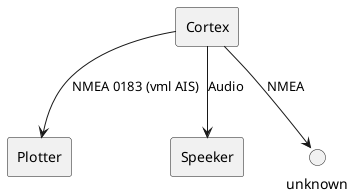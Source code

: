 @startuml cortex
skinparam componentStyle rectangle

[Cortex] as CORTEX

CORTEX -down-> [Plotter]: NMEA 0183 (vml AIS)
CORTEX -down-> [Speeker]: Audio
CORTEX -down-> unknown: NMEA

@enduml

-------------------------------------

@startuml sensordaten
skinparam componentStyle rectangle

[Raymarine RF-Base] as RFB
[Raymarine Autohelm] as AUTOPLT
[Niedergang Geräte] as NIEDERGANG
[Autopilot Fernbedienung] as RF
[Seatalk 2 NMEA Bride] as S2N
[Multiklemme] as MULTI

RFB -down- AUTOPLT: Seatalk
AUTOPLT - unknown: Seatalk
S2N -up- AUTOPLT: Seatalk
S2N - NIEDERGANG: Seatalk
RF - S2N: Seatalk
S2N -down- MULTI: NMEA

@enduml